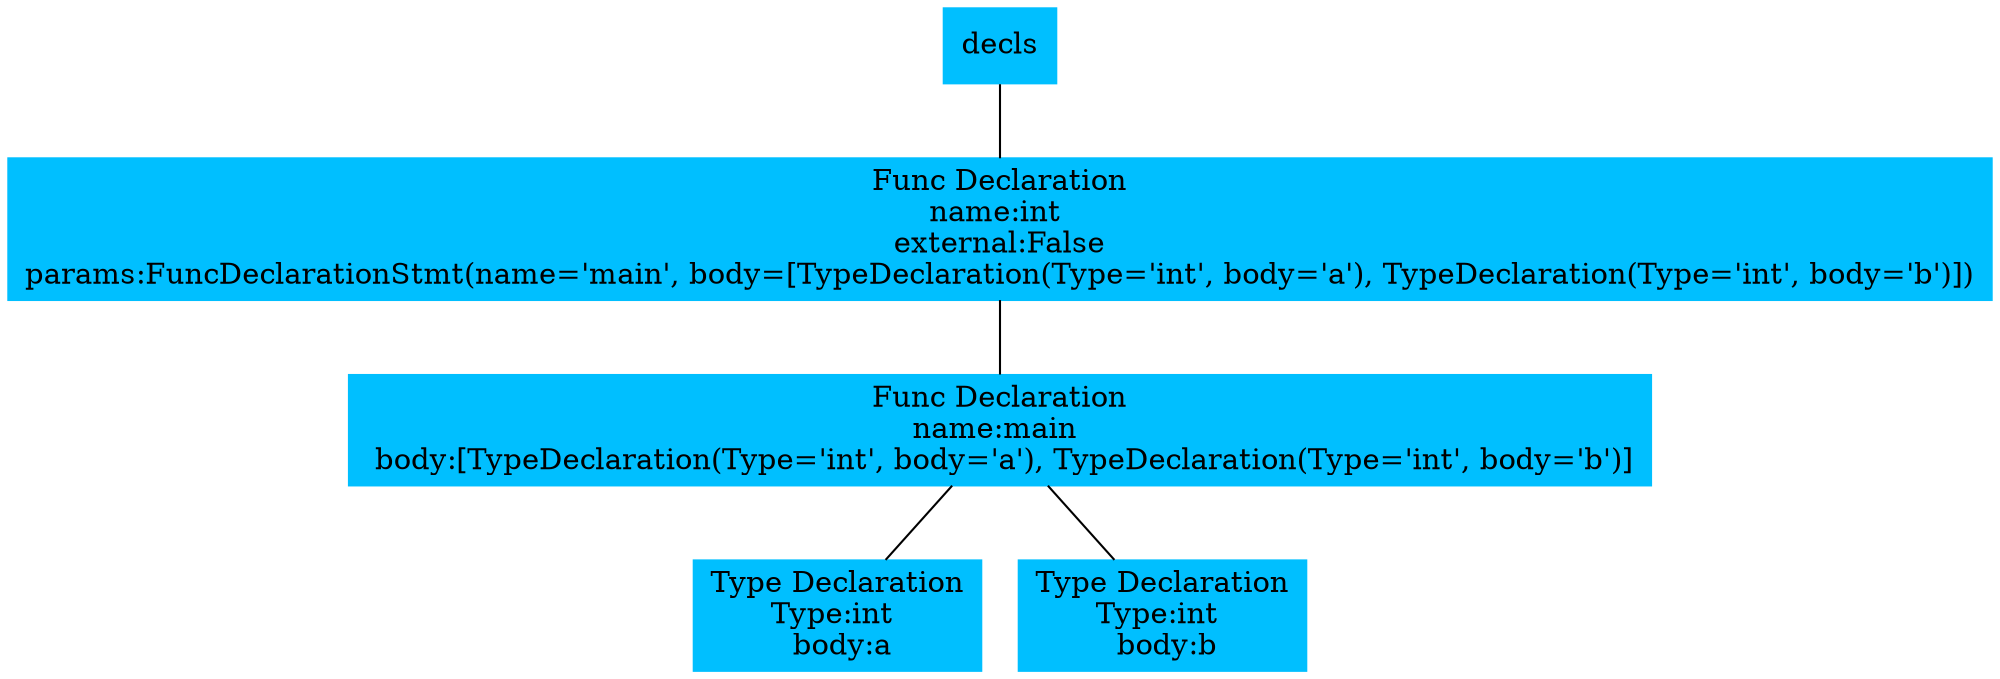 // Dot
digraph AST {
	node [color=deepskyblue shape=box style=filled]
	edge [arrowhead=none]
	n01 [label=decls]
	n02 [label="Func Declaration
name:int 
external:False
params:FuncDeclarationStmt(name='main', body=[TypeDeclaration(Type='int', body='a'), TypeDeclaration(Type='int', body='b')])"]
	n03 [label="Func Declaration
name:main 
 body:[TypeDeclaration(Type='int', body='a'), TypeDeclaration(Type='int', body='b')]"]
	n04 [label="Type Declaration
Type:int 
 body:a"]
	n03 -> n04
	n05 [label="Type Declaration
Type:int 
 body:b"]
	n03 -> n05
	n02 -> n03
	n01 -> n02
}
